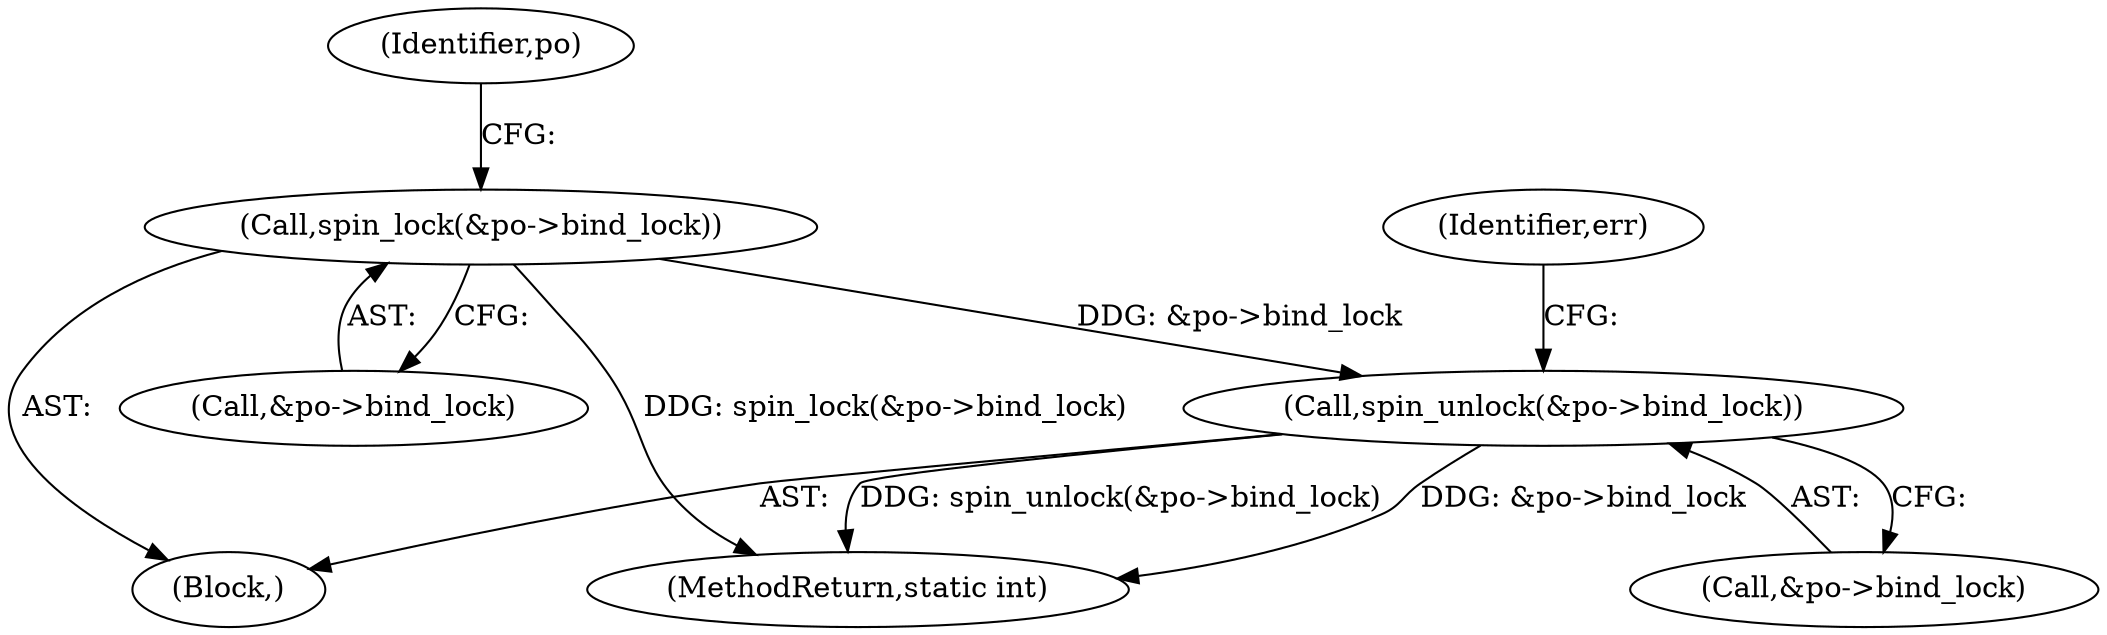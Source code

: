 digraph "0_linux_008ba2a13f2d04c947adc536d19debb8fe66f110@pointer" {
"1000476" [label="(Call,spin_unlock(&po->bind_lock))"];
"1000395" [label="(Call,spin_lock(&po->bind_lock))"];
"1000396" [label="(Call,&po->bind_lock)"];
"1000476" [label="(Call,spin_unlock(&po->bind_lock))"];
"1000105" [label="(Block,)"];
"1000403" [label="(Identifier,po)"];
"1000483" [label="(Identifier,err)"];
"1000477" [label="(Call,&po->bind_lock)"];
"1000395" [label="(Call,spin_lock(&po->bind_lock))"];
"1000516" [label="(MethodReturn,static int)"];
"1000476" -> "1000105"  [label="AST: "];
"1000476" -> "1000477"  [label="CFG: "];
"1000477" -> "1000476"  [label="AST: "];
"1000483" -> "1000476"  [label="CFG: "];
"1000476" -> "1000516"  [label="DDG: spin_unlock(&po->bind_lock)"];
"1000476" -> "1000516"  [label="DDG: &po->bind_lock"];
"1000395" -> "1000476"  [label="DDG: &po->bind_lock"];
"1000395" -> "1000105"  [label="AST: "];
"1000395" -> "1000396"  [label="CFG: "];
"1000396" -> "1000395"  [label="AST: "];
"1000403" -> "1000395"  [label="CFG: "];
"1000395" -> "1000516"  [label="DDG: spin_lock(&po->bind_lock)"];
}
